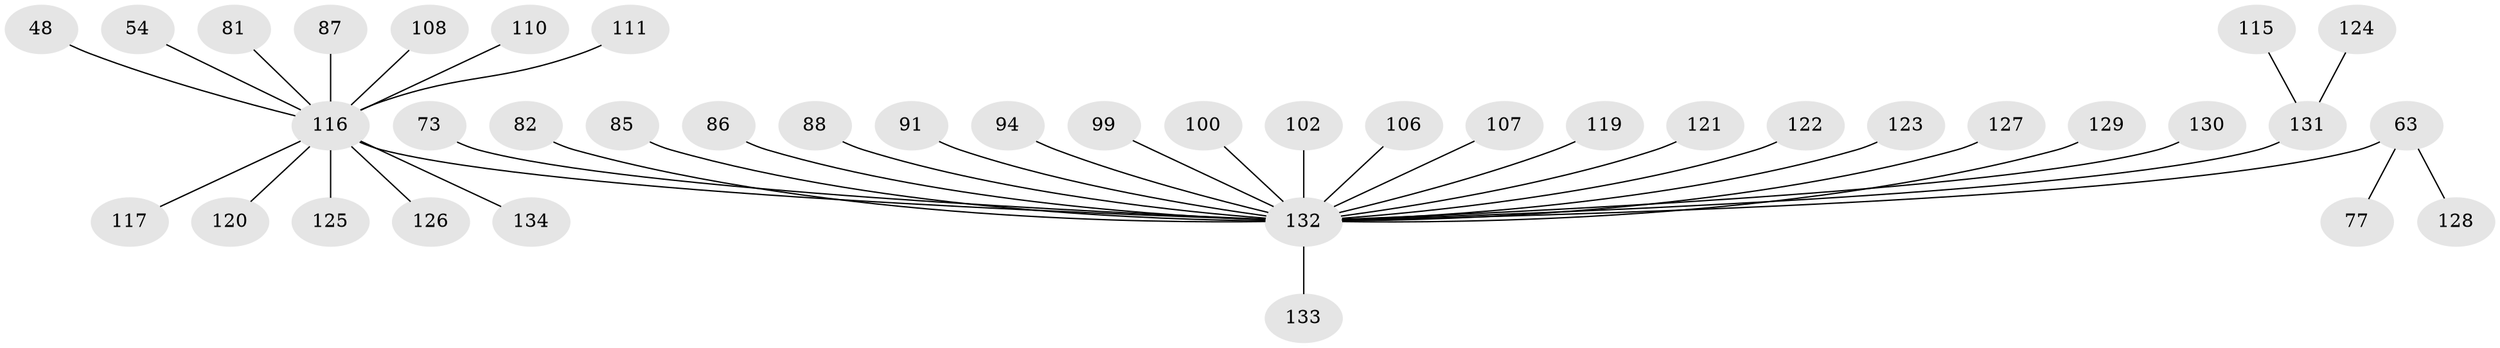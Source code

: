 // original degree distribution, {14: 0.007462686567164179, 1: 0.5746268656716418, 3: 0.06716417910447761, 16: 0.007462686567164179, 9: 0.007462686567164179, 6: 0.022388059701492536, 10: 0.007462686567164179, 7: 0.007462686567164179, 2: 0.23134328358208955, 12: 0.007462686567164179, 5: 0.029850746268656716, 4: 0.029850746268656716}
// Generated by graph-tools (version 1.1) at 2025/52/03/04/25 21:52:00]
// undirected, 40 vertices, 39 edges
graph export_dot {
graph [start="1"]
  node [color=gray90,style=filled];
  48;
  54;
  63 [super="+60"];
  73;
  77;
  81;
  82;
  85;
  86;
  87;
  88;
  91;
  94;
  99 [super="+95"];
  100 [super="+57+84"];
  102;
  106;
  107 [super="+74"];
  108;
  110 [super="+105"];
  111 [super="+79"];
  115;
  116 [super="+76+4+64+12+26+40+41+46+47"];
  117;
  119 [super="+101"];
  120;
  121 [super="+104+113"];
  122 [super="+61"];
  123 [super="+109"];
  124;
  125;
  126;
  127 [super="+112"];
  128 [super="+89"];
  129;
  130 [super="+97"];
  131 [super="+59+90+78"];
  132 [super="+118+32+45+13+65+29+66+67+71"];
  133 [super="+17"];
  134;
  48 -- 116;
  54 -- 116;
  63 -- 77;
  63 -- 128;
  63 -- 132 [weight=3];
  73 -- 132;
  81 -- 116;
  82 -- 132;
  85 -- 132;
  86 -- 132;
  87 -- 116;
  88 -- 132;
  91 -- 132;
  94 -- 132;
  99 -- 132;
  100 -- 132;
  102 -- 132;
  106 -- 132;
  107 -- 132;
  108 -- 116;
  110 -- 116;
  111 -- 116;
  115 -- 131;
  116 -- 134;
  116 -- 125;
  116 -- 126;
  116 -- 132 [weight=7];
  116 -- 117;
  116 -- 120;
  119 -- 132;
  121 -- 132;
  122 -- 132;
  123 -- 132;
  124 -- 131;
  127 -- 132;
  129 -- 132;
  130 -- 132 [weight=2];
  131 -- 132 [weight=3];
  132 -- 133;
}
